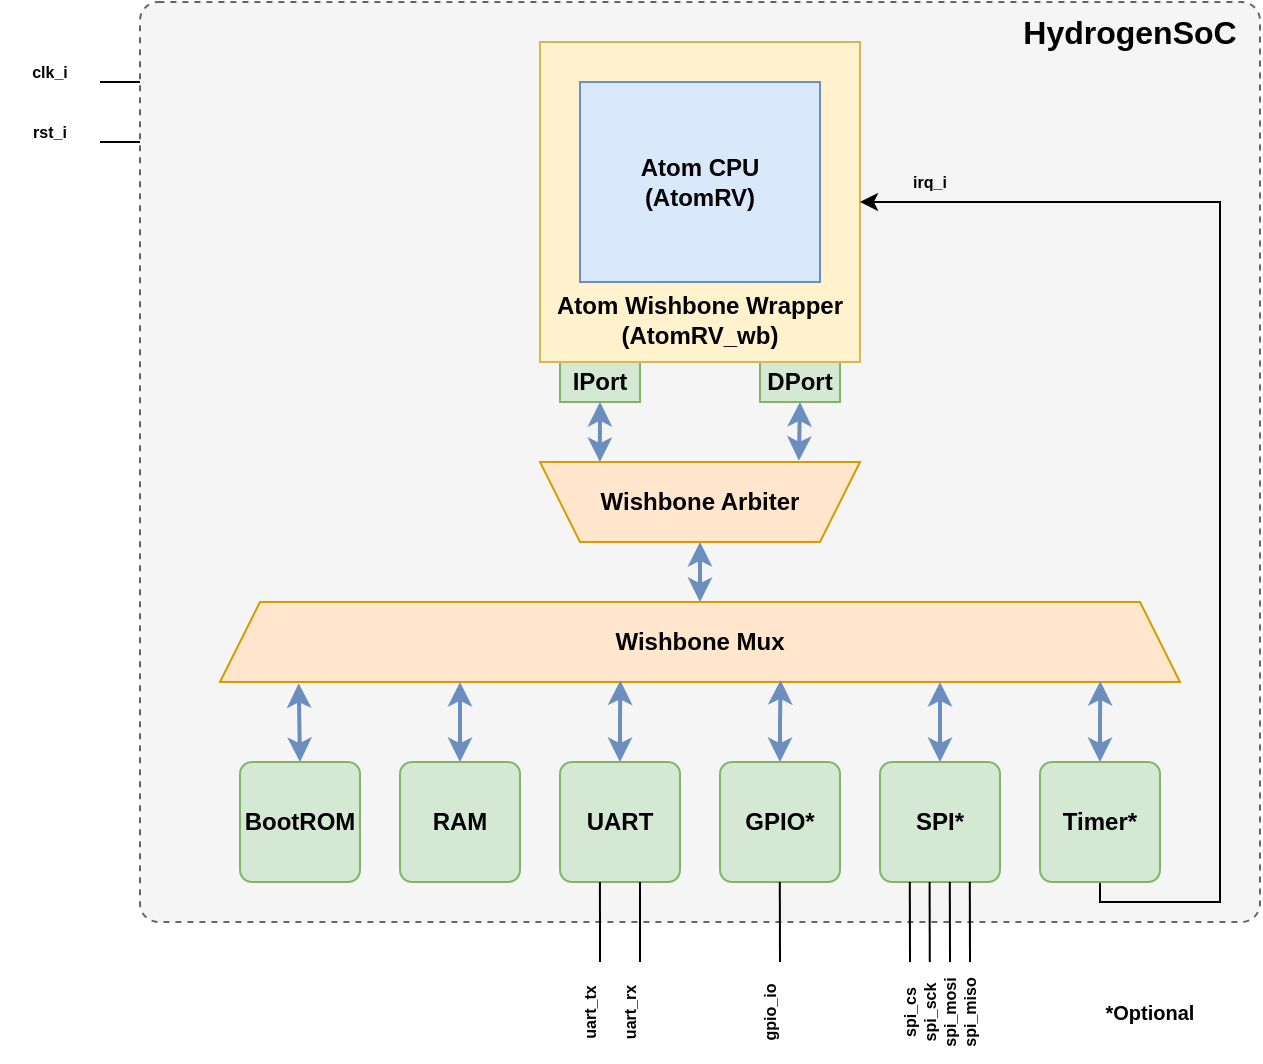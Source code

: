 <mxfile version="22.1.2" type="device">
  <diagram name="Page-1" id="AxxHWK4P5G7_AUV5sOG4">
    <mxGraphModel dx="997" dy="713" grid="1" gridSize="10" guides="1" tooltips="1" connect="1" arrows="1" fold="1" page="1" pageScale="1" pageWidth="850" pageHeight="1100" math="0" shadow="0">
      <root>
        <mxCell id="0" />
        <mxCell id="1" parent="0" />
        <mxCell id="pyxGICu02jhMsi7YvyBI-49" value="" style="rounded=1;whiteSpace=wrap;html=1;dashed=1;arcSize=2;fontStyle=1;fillColor=#f5f5f5;fontColor=#333333;strokeColor=#666666;" vertex="1" parent="1">
          <mxGeometry x="100" y="80" width="560" height="460" as="geometry" />
        </mxCell>
        <mxCell id="lmuDNqRA9jmjP6LMzpu7-4" value="IPort" style="rounded=0;whiteSpace=wrap;html=1;fillColor=#d5e8d4;strokeColor=#82b366;fontStyle=1" parent="1" vertex="1">
          <mxGeometry x="310" y="260" width="40" height="20" as="geometry" />
        </mxCell>
        <mxCell id="lmuDNqRA9jmjP6LMzpu7-10" value="DPort" style="rounded=0;whiteSpace=wrap;html=1;fillColor=#d5e8d4;strokeColor=#82b366;fontStyle=1" parent="1" vertex="1">
          <mxGeometry x="410" y="260" width="40" height="20" as="geometry" />
        </mxCell>
        <mxCell id="lmuDNqRA9jmjP6LMzpu7-2" value="" style="rounded=0;whiteSpace=wrap;html=1;fillColor=#fff2cc;strokeColor=#d6b656;fontStyle=1" parent="1" vertex="1">
          <mxGeometry x="300" y="100" width="160" height="160" as="geometry" />
        </mxCell>
        <mxCell id="lmuDNqRA9jmjP6LMzpu7-1" value="Atom CPU&lt;br&gt;(AtomRV)" style="rounded=0;whiteSpace=wrap;html=1;fillColor=#dae8fc;strokeColor=#6c8ebf;fontStyle=1" parent="1" vertex="1">
          <mxGeometry x="320" y="120" width="120" height="100" as="geometry" />
        </mxCell>
        <mxCell id="lmuDNqRA9jmjP6LMzpu7-3" value="Atom Wishbone Wrapper (AtomRV_wb)" style="text;html=1;strokeColor=none;fillColor=none;align=center;verticalAlign=middle;whiteSpace=wrap;rounded=0;fontStyle=1" parent="1" vertex="1">
          <mxGeometry x="305" y="224" width="150" height="30" as="geometry" />
        </mxCell>
        <mxCell id="lmuDNqRA9jmjP6LMzpu7-26" value="" style="endArrow=none;html=1;rounded=0;fontStyle=1;exitX=1;exitY=1;exitDx=0;exitDy=0;" parent="1" edge="1" source="pyxGICu02jhMsi7YvyBI-45">
          <mxGeometry width="50" height="50" relative="1" as="geometry">
            <mxPoint x="120" y="120" as="sourcePoint" />
            <mxPoint x="100" y="120" as="targetPoint" />
          </mxGeometry>
        </mxCell>
        <mxCell id="lmuDNqRA9jmjP6LMzpu7-30" value="" style="endArrow=none;html=1;rounded=0;fontStyle=1;exitX=1;exitY=1;exitDx=0;exitDy=0;" parent="1" edge="1" source="pyxGICu02jhMsi7YvyBI-46">
          <mxGeometry width="50" height="50" relative="1" as="geometry">
            <mxPoint x="120" y="150" as="sourcePoint" />
            <mxPoint x="100" y="150" as="targetPoint" />
          </mxGeometry>
        </mxCell>
        <mxCell id="pyxGICu02jhMsi7YvyBI-6" style="edgeStyle=orthogonalEdgeStyle;rounded=0;orthogonalLoop=1;jettySize=auto;html=1;exitX=0.5;exitY=0;exitDx=0;exitDy=0;entryX=0.5;entryY=0;entryDx=0;entryDy=0;startArrow=classic;startFill=1;strokeWidth=2;fontStyle=1;fillColor=#dae8fc;strokeColor=#6c8ebf;" edge="1" parent="1" source="pyxGICu02jhMsi7YvyBI-1" target="pyxGICu02jhMsi7YvyBI-5">
          <mxGeometry relative="1" as="geometry" />
        </mxCell>
        <mxCell id="pyxGICu02jhMsi7YvyBI-1" value="Wishbone Arbiter" style="shape=trapezoid;perimeter=trapezoidPerimeter;whiteSpace=wrap;html=1;fixedSize=1;direction=west;fillColor=#ffe6cc;strokeColor=#d79b00;fontStyle=1" vertex="1" parent="1">
          <mxGeometry x="300" y="310" width="160" height="40" as="geometry" />
        </mxCell>
        <mxCell id="pyxGICu02jhMsi7YvyBI-3" style="edgeStyle=orthogonalEdgeStyle;rounded=0;orthogonalLoop=1;jettySize=auto;html=1;exitX=0.5;exitY=1;exitDx=0;exitDy=0;entryX=0.813;entryY=1.001;entryDx=0;entryDy=0;entryPerimeter=0;startArrow=classic;startFill=1;strokeWidth=2;fontStyle=1;fillColor=#dae8fc;strokeColor=#6c8ebf;" edge="1" parent="1" source="lmuDNqRA9jmjP6LMzpu7-4" target="pyxGICu02jhMsi7YvyBI-1">
          <mxGeometry relative="1" as="geometry" />
        </mxCell>
        <mxCell id="pyxGICu02jhMsi7YvyBI-4" style="edgeStyle=orthogonalEdgeStyle;rounded=0;orthogonalLoop=1;jettySize=auto;html=1;exitX=0.5;exitY=1;exitDx=0;exitDy=0;entryX=0.191;entryY=1.016;entryDx=0;entryDy=0;entryPerimeter=0;startArrow=classic;startFill=1;strokeWidth=2;fontStyle=1;fillColor=#dae8fc;strokeColor=#6c8ebf;" edge="1" parent="1" source="lmuDNqRA9jmjP6LMzpu7-10" target="pyxGICu02jhMsi7YvyBI-1">
          <mxGeometry relative="1" as="geometry" />
        </mxCell>
        <mxCell id="pyxGICu02jhMsi7YvyBI-5" value="Wishbone Mux" style="shape=trapezoid;perimeter=trapezoidPerimeter;whiteSpace=wrap;html=1;fixedSize=1;direction=east;fillColor=#ffe6cc;strokeColor=#d79b00;fontStyle=1" vertex="1" parent="1">
          <mxGeometry x="140" y="380" width="480" height="40" as="geometry" />
        </mxCell>
        <mxCell id="pyxGICu02jhMsi7YvyBI-7" value="BootROM" style="rounded=1;whiteSpace=wrap;html=1;arcSize=10;fillColor=#d5e8d4;strokeColor=#82b366;fontStyle=1" vertex="1" parent="1">
          <mxGeometry x="150" y="460" width="60" height="60" as="geometry" />
        </mxCell>
        <mxCell id="pyxGICu02jhMsi7YvyBI-16" style="edgeStyle=orthogonalEdgeStyle;rounded=0;orthogonalLoop=1;jettySize=auto;html=1;exitX=0.5;exitY=0;exitDx=0;exitDy=0;entryX=0.25;entryY=1;entryDx=0;entryDy=0;strokeWidth=2;startArrow=classic;startFill=1;fontStyle=1;fillColor=#dae8fc;strokeColor=#6c8ebf;" edge="1" parent="1" source="pyxGICu02jhMsi7YvyBI-10" target="pyxGICu02jhMsi7YvyBI-5">
          <mxGeometry relative="1" as="geometry" />
        </mxCell>
        <mxCell id="pyxGICu02jhMsi7YvyBI-10" value="RAM" style="rounded=1;whiteSpace=wrap;html=1;arcSize=10;fillColor=#d5e8d4;strokeColor=#82b366;fontStyle=1" vertex="1" parent="1">
          <mxGeometry x="230" y="460" width="60" height="60" as="geometry" />
        </mxCell>
        <mxCell id="pyxGICu02jhMsi7YvyBI-11" value="UART" style="rounded=1;whiteSpace=wrap;html=1;arcSize=10;fillColor=#d5e8d4;strokeColor=#82b366;fontStyle=1" vertex="1" parent="1">
          <mxGeometry x="310" y="460" width="60" height="60" as="geometry" />
        </mxCell>
        <mxCell id="pyxGICu02jhMsi7YvyBI-12" value="GPIO*" style="rounded=1;whiteSpace=wrap;html=1;arcSize=10;fillColor=#d5e8d4;strokeColor=#82b366;fontStyle=1" vertex="1" parent="1">
          <mxGeometry x="390" y="460" width="60" height="60" as="geometry" />
        </mxCell>
        <mxCell id="pyxGICu02jhMsi7YvyBI-19" style="edgeStyle=orthogonalEdgeStyle;rounded=0;orthogonalLoop=1;jettySize=auto;html=1;exitX=0.5;exitY=0;exitDx=0;exitDy=0;entryX=0.75;entryY=1;entryDx=0;entryDy=0;strokeWidth=2;startArrow=classic;startFill=1;fontStyle=1;fillColor=#dae8fc;strokeColor=#6c8ebf;" edge="1" parent="1" source="pyxGICu02jhMsi7YvyBI-13" target="pyxGICu02jhMsi7YvyBI-5">
          <mxGeometry relative="1" as="geometry" />
        </mxCell>
        <mxCell id="pyxGICu02jhMsi7YvyBI-13" value="SPI*" style="rounded=1;whiteSpace=wrap;html=1;arcSize=10;fillColor=#d5e8d4;strokeColor=#82b366;fontStyle=1" vertex="1" parent="1">
          <mxGeometry x="470" y="460" width="60" height="60" as="geometry" />
        </mxCell>
        <mxCell id="pyxGICu02jhMsi7YvyBI-47" style="edgeStyle=orthogonalEdgeStyle;rounded=0;orthogonalLoop=1;jettySize=auto;html=1;exitX=0.5;exitY=1;exitDx=0;exitDy=0;entryX=1;entryY=0.5;entryDx=0;entryDy=0;fontStyle=1" edge="1" parent="1" source="pyxGICu02jhMsi7YvyBI-14" target="lmuDNqRA9jmjP6LMzpu7-2">
          <mxGeometry relative="1" as="geometry">
            <Array as="points">
              <mxPoint x="580" y="530" />
              <mxPoint x="640" y="530" />
              <mxPoint x="640" y="180" />
            </Array>
          </mxGeometry>
        </mxCell>
        <mxCell id="pyxGICu02jhMsi7YvyBI-14" value="Timer*" style="rounded=1;whiteSpace=wrap;html=1;arcSize=10;fillColor=#d5e8d4;strokeColor=#82b366;fontStyle=1" vertex="1" parent="1">
          <mxGeometry x="550" y="460" width="60" height="60" as="geometry" />
        </mxCell>
        <mxCell id="pyxGICu02jhMsi7YvyBI-15" style="edgeStyle=orthogonalEdgeStyle;rounded=0;orthogonalLoop=1;jettySize=auto;html=1;exitX=0.5;exitY=0;exitDx=0;exitDy=0;entryX=0.082;entryY=1.017;entryDx=0;entryDy=0;entryPerimeter=0;startArrow=classic;startFill=1;endArrow=classic;endFill=1;strokeWidth=2;fontStyle=1;fillColor=#dae8fc;strokeColor=#6c8ebf;" edge="1" parent="1" source="pyxGICu02jhMsi7YvyBI-7" target="pyxGICu02jhMsi7YvyBI-5">
          <mxGeometry relative="1" as="geometry" />
        </mxCell>
        <mxCell id="pyxGICu02jhMsi7YvyBI-17" style="edgeStyle=orthogonalEdgeStyle;rounded=0;orthogonalLoop=1;jettySize=auto;html=1;exitX=0.5;exitY=0;exitDx=0;exitDy=0;entryX=0.417;entryY=0.98;entryDx=0;entryDy=0;entryPerimeter=0;strokeWidth=2;startArrow=classic;startFill=1;fontStyle=1;fillColor=#dae8fc;strokeColor=#6c8ebf;" edge="1" parent="1" source="pyxGICu02jhMsi7YvyBI-11" target="pyxGICu02jhMsi7YvyBI-5">
          <mxGeometry relative="1" as="geometry" />
        </mxCell>
        <mxCell id="pyxGICu02jhMsi7YvyBI-18" style="edgeStyle=orthogonalEdgeStyle;rounded=0;orthogonalLoop=1;jettySize=auto;html=1;exitX=0.5;exitY=0;exitDx=0;exitDy=0;entryX=0.584;entryY=0.976;entryDx=0;entryDy=0;entryPerimeter=0;strokeWidth=2;startArrow=classic;startFill=1;fontStyle=1;fillColor=#dae8fc;strokeColor=#6c8ebf;" edge="1" parent="1" source="pyxGICu02jhMsi7YvyBI-12" target="pyxGICu02jhMsi7YvyBI-5">
          <mxGeometry relative="1" as="geometry" />
        </mxCell>
        <mxCell id="pyxGICu02jhMsi7YvyBI-20" style="edgeStyle=orthogonalEdgeStyle;rounded=0;orthogonalLoop=1;jettySize=auto;html=1;exitX=0.5;exitY=0;exitDx=0;exitDy=0;entryX=0.917;entryY=0.988;entryDx=0;entryDy=0;entryPerimeter=0;strokeWidth=2;startArrow=classic;startFill=1;fontStyle=1;fillColor=#dae8fc;strokeColor=#6c8ebf;" edge="1" parent="1" source="pyxGICu02jhMsi7YvyBI-14" target="pyxGICu02jhMsi7YvyBI-5">
          <mxGeometry relative="1" as="geometry" />
        </mxCell>
        <mxCell id="pyxGICu02jhMsi7YvyBI-21" value="" style="endArrow=none;html=1;rounded=0;entryX=0.333;entryY=0.999;entryDx=0;entryDy=0;entryPerimeter=0;fontStyle=1" edge="1" parent="1" target="pyxGICu02jhMsi7YvyBI-11">
          <mxGeometry width="50" height="50" relative="1" as="geometry">
            <mxPoint x="330" y="560" as="sourcePoint" />
            <mxPoint x="330" y="530" as="targetPoint" />
          </mxGeometry>
        </mxCell>
        <mxCell id="pyxGICu02jhMsi7YvyBI-22" value="" style="endArrow=none;html=1;rounded=0;entryX=0.333;entryY=0.999;entryDx=0;entryDy=0;entryPerimeter=0;fontStyle=1" edge="1" parent="1">
          <mxGeometry width="50" height="50" relative="1" as="geometry">
            <mxPoint x="350" y="560" as="sourcePoint" />
            <mxPoint x="350" y="520" as="targetPoint" />
          </mxGeometry>
        </mxCell>
        <mxCell id="pyxGICu02jhMsi7YvyBI-25" value="" style="endArrow=none;html=1;rounded=0;entryX=0.333;entryY=0.999;entryDx=0;entryDy=0;entryPerimeter=0;fontStyle=1" edge="1" parent="1">
          <mxGeometry width="50" height="50" relative="1" as="geometry">
            <mxPoint x="420" y="560" as="sourcePoint" />
            <mxPoint x="419.9" y="520" as="targetPoint" />
          </mxGeometry>
        </mxCell>
        <mxCell id="pyxGICu02jhMsi7YvyBI-33" value="uart_tx" style="text;html=1;strokeColor=none;fillColor=none;align=center;verticalAlign=middle;whiteSpace=wrap;rounded=0;rotation=-90;fontSize=8;fontStyle=1" vertex="1" parent="1">
          <mxGeometry x="300" y="580" width="50" height="10" as="geometry" />
        </mxCell>
        <mxCell id="pyxGICu02jhMsi7YvyBI-34" value="uart_rx" style="text;html=1;strokeColor=none;fillColor=none;align=center;verticalAlign=middle;whiteSpace=wrap;rounded=0;rotation=-90;fontSize=8;fontStyle=1" vertex="1" parent="1">
          <mxGeometry x="320" y="580" width="50" height="10" as="geometry" />
        </mxCell>
        <mxCell id="pyxGICu02jhMsi7YvyBI-35" value="gpio_io" style="text;html=1;strokeColor=none;fillColor=none;align=center;verticalAlign=middle;whiteSpace=wrap;rounded=0;rotation=-90;fontSize=8;fontStyle=1" vertex="1" parent="1">
          <mxGeometry x="390" y="580" width="50" height="10" as="geometry" />
        </mxCell>
        <mxCell id="pyxGICu02jhMsi7YvyBI-36" value="spi_cs" style="text;html=1;strokeColor=none;fillColor=none;align=center;verticalAlign=middle;whiteSpace=wrap;rounded=0;rotation=-90;fontSize=8;fontStyle=1" vertex="1" parent="1">
          <mxGeometry x="460" y="580" width="50" height="10" as="geometry" />
        </mxCell>
        <mxCell id="pyxGICu02jhMsi7YvyBI-37" value="spi_sck" style="text;html=1;strokeColor=none;fillColor=none;align=center;verticalAlign=middle;whiteSpace=wrap;rounded=0;rotation=-90;fontSize=8;fontStyle=1" vertex="1" parent="1">
          <mxGeometry x="470" y="580" width="50" height="10" as="geometry" />
        </mxCell>
        <mxCell id="pyxGICu02jhMsi7YvyBI-38" value="spi_mosi" style="text;html=1;strokeColor=none;fillColor=none;align=center;verticalAlign=middle;whiteSpace=wrap;rounded=0;rotation=-90;fontSize=8;fontStyle=1" vertex="1" parent="1">
          <mxGeometry x="480" y="580" width="50" height="10" as="geometry" />
        </mxCell>
        <mxCell id="pyxGICu02jhMsi7YvyBI-39" value="spi_miso" style="text;html=1;strokeColor=none;fillColor=none;align=center;verticalAlign=middle;whiteSpace=wrap;rounded=0;rotation=-90;fontSize=8;fontStyle=1" vertex="1" parent="1">
          <mxGeometry x="490" y="580" width="50" height="10" as="geometry" />
        </mxCell>
        <mxCell id="pyxGICu02jhMsi7YvyBI-40" value="" style="endArrow=none;html=1;rounded=0;entryX=0.333;entryY=0.999;entryDx=0;entryDy=0;entryPerimeter=0;fontStyle=1" edge="1" parent="1">
          <mxGeometry width="50" height="50" relative="1" as="geometry">
            <mxPoint x="485" y="560" as="sourcePoint" />
            <mxPoint x="484.9" y="520" as="targetPoint" />
          </mxGeometry>
        </mxCell>
        <mxCell id="pyxGICu02jhMsi7YvyBI-41" value="" style="endArrow=none;html=1;rounded=0;entryX=0.333;entryY=0.999;entryDx=0;entryDy=0;entryPerimeter=0;fontStyle=1" edge="1" parent="1">
          <mxGeometry width="50" height="50" relative="1" as="geometry">
            <mxPoint x="494.9" y="560" as="sourcePoint" />
            <mxPoint x="494.8" y="520" as="targetPoint" />
          </mxGeometry>
        </mxCell>
        <mxCell id="pyxGICu02jhMsi7YvyBI-42" value="" style="endArrow=none;html=1;rounded=0;entryX=0.333;entryY=0.999;entryDx=0;entryDy=0;entryPerimeter=0;fontStyle=1" edge="1" parent="1">
          <mxGeometry width="50" height="50" relative="1" as="geometry">
            <mxPoint x="505" y="560" as="sourcePoint" />
            <mxPoint x="504.9" y="520" as="targetPoint" />
          </mxGeometry>
        </mxCell>
        <mxCell id="pyxGICu02jhMsi7YvyBI-43" value="" style="endArrow=none;html=1;rounded=0;entryX=0.333;entryY=0.999;entryDx=0;entryDy=0;entryPerimeter=0;fontStyle=1" edge="1" parent="1">
          <mxGeometry width="50" height="50" relative="1" as="geometry">
            <mxPoint x="515" y="560" as="sourcePoint" />
            <mxPoint x="514.9" y="520" as="targetPoint" />
          </mxGeometry>
        </mxCell>
        <mxCell id="pyxGICu02jhMsi7YvyBI-45" value="clk_i" style="text;html=1;strokeColor=none;fillColor=none;align=center;verticalAlign=middle;whiteSpace=wrap;rounded=0;rotation=0;fontSize=8;fontStyle=1" vertex="1" parent="1">
          <mxGeometry x="30" y="110" width="50" height="10" as="geometry" />
        </mxCell>
        <mxCell id="pyxGICu02jhMsi7YvyBI-46" value="rst_i" style="text;html=1;strokeColor=none;fillColor=none;align=center;verticalAlign=middle;whiteSpace=wrap;rounded=0;rotation=0;fontSize=8;fontStyle=1" vertex="1" parent="1">
          <mxGeometry x="30" y="140" width="50" height="10" as="geometry" />
        </mxCell>
        <mxCell id="pyxGICu02jhMsi7YvyBI-48" value="irq_i" style="text;html=1;strokeColor=none;fillColor=none;align=center;verticalAlign=middle;whiteSpace=wrap;rounded=0;rotation=0;fontSize=8;fontStyle=1" vertex="1" parent="1">
          <mxGeometry x="470" y="165" width="50" height="10" as="geometry" />
        </mxCell>
        <mxCell id="pyxGICu02jhMsi7YvyBI-50" value="HydrogenSoC" style="text;html=1;strokeColor=none;fillColor=none;align=center;verticalAlign=middle;whiteSpace=wrap;rounded=0;fontStyle=1;fontSize=16;" vertex="1" parent="1">
          <mxGeometry x="530" y="80" width="130" height="30" as="geometry" />
        </mxCell>
        <mxCell id="pyxGICu02jhMsi7YvyBI-51" value="*Optional" style="text;html=1;strokeColor=none;fillColor=none;align=center;verticalAlign=middle;whiteSpace=wrap;rounded=0;fontSize=10;fontStyle=1" vertex="1" parent="1">
          <mxGeometry x="550" y="570" width="110" height="30" as="geometry" />
        </mxCell>
      </root>
    </mxGraphModel>
  </diagram>
</mxfile>
